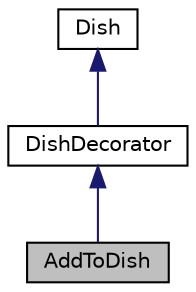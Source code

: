 digraph "AddToDish"
{
 // LATEX_PDF_SIZE
  edge [fontname="Helvetica",fontsize="10",labelfontname="Helvetica",labelfontsize="10"];
  node [fontname="Helvetica",fontsize="10",shape=record];
  Node1 [label="AddToDish",height=0.2,width=0.4,color="black", fillcolor="grey75", style="filled", fontcolor="black",tooltip="The AddToDish class represents a decorator that adds an ingredient to a dish."];
  Node2 -> Node1 [dir="back",color="midnightblue",fontsize="10",style="solid"];
  Node2 [label="DishDecorator",height=0.2,width=0.4,color="black", fillcolor="white", style="filled",URL="$classDishDecorator.html",tooltip="The DishDecorator class is a base class for decorating Dish objects."];
  Node3 -> Node2 [dir="back",color="midnightblue",fontsize="10",style="solid"];
  Node3 [label="Dish",height=0.2,width=0.4,color="black", fillcolor="white", style="filled",URL="$classDish.html",tooltip="The Dish class represents a dish with a name, cost, and ingredients."];
}
